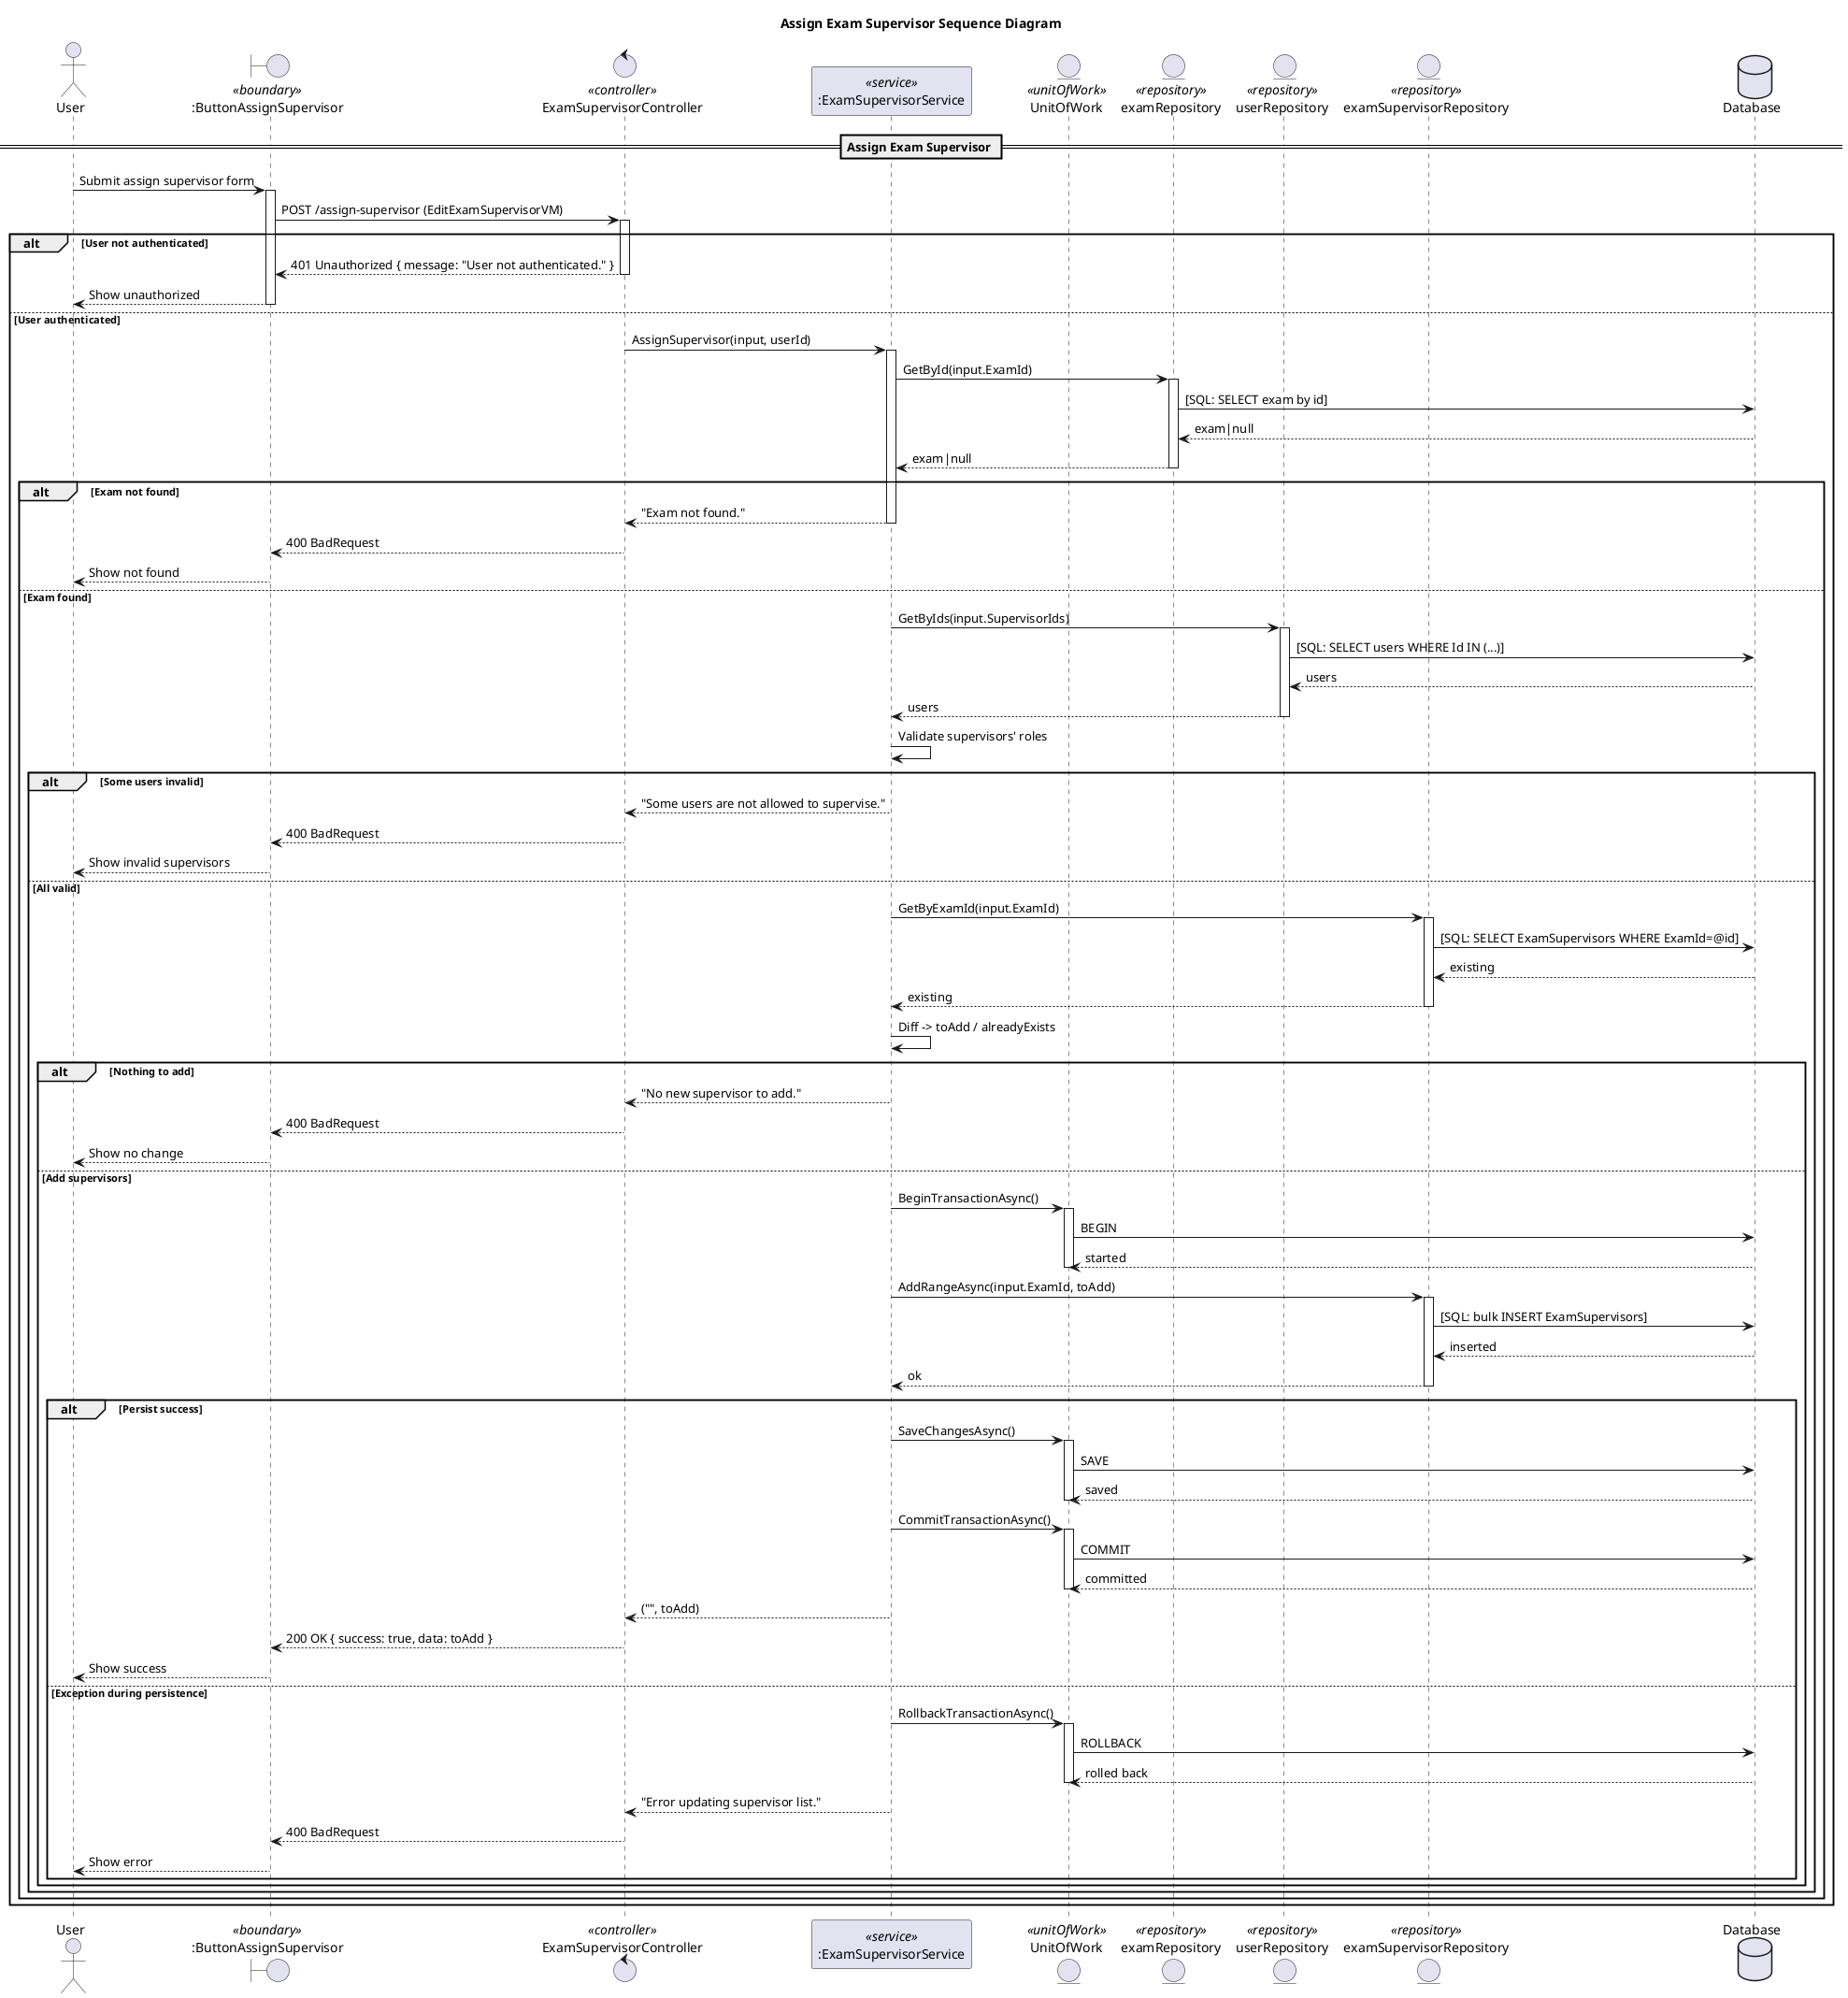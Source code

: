 @startuml
title Assign Exam Supervisor Sequence Diagram 

actor "User" as Client
boundary ":ButtonAssignSupervisor" as UI <<boundary>>
control "ExamSupervisorController" as Controller <<controller>>
participant ":ExamSupervisorService" as Service <<service>>
entity "UnitOfWork" as UoW <<unitOfWork>>

entity "examRepository" as ExamRepo <<repository>>
entity "userRepository" as UserRepo <<repository>>
entity "examSupervisorRepository" as EsRepo <<repository>>

database "Database" as DB

== Assign Exam Supervisor ==

Client -> UI: Submit assign supervisor form
activate UI
UI -> Controller: POST /assign-supervisor (EditExamSupervisorVM)
activate Controller

alt User not authenticated
  Controller --> UI: 401 Unauthorized { message: "User not authenticated." }
  deactivate Controller
  UI --> Client: Show unauthorized
  deactivate UI
else User authenticated
  Controller -> Service: AssignSupervisor(input, userId)
  activate Service

  '--- Validate exam exists ---
  Service -> ExamRepo: GetById(input.ExamId)
  activate ExamRepo
  ExamRepo -> DB: [SQL: SELECT exam by id]
  DB --> ExamRepo: exam|null
  ExamRepo --> Service: exam|null
  deactivate ExamRepo

  alt Exam not found
    Service --> Controller: "Exam not found."
    deactivate Service
    Controller --> UI: 400 BadRequest
    deactivate Controller
    UI --> Client: Show not found
    deactivate UI
  else Exam found
    '--- Resolve users & validate roles (must not be Student) ---
    Service -> UserRepo: GetByIds(input.SupervisorIds)
    activate UserRepo
    UserRepo -> DB: [SQL: SELECT users WHERE Id IN (...)]
    DB --> UserRepo: users
    UserRepo --> Service: users
    deactivate UserRepo

    Service -> Service: Validate supervisors' roles
    alt Some users invalid
      Service --> Controller: "Some users are not allowed to supervise."
      deactivate Service
      Controller --> UI: 400 BadRequest
      deactivate Controller
      UI --> Client: Show invalid supervisors
      deactivate UI
    else All valid
      '--- Load existing supervisors for exam ---
      Service -> EsRepo: GetByExamId(input.ExamId)
      activate EsRepo
      EsRepo -> DB: [SQL: SELECT ExamSupervisors WHERE ExamId=@id]
      DB --> EsRepo: existing
      EsRepo --> Service: existing
      deactivate EsRepo

      Service -> Service: Diff -> toAdd / alreadyExists

      alt Nothing to add
        Service --> Controller: "No new supervisor to add."
        deactivate Service
        Controller --> UI: 400 BadRequest
        deactivate Controller
        UI --> Client: Show no change
        deactivate UI
      else Add supervisors
        '--- Transaction ---
        Service -> UoW: BeginTransactionAsync()
        activate UoW
        UoW -> DB: BEGIN
        DB --> UoW: started
        deactivate UoW

        ' Insert new rows
        Service -> EsRepo: AddRangeAsync(input.ExamId, toAdd)
        activate EsRepo
        EsRepo -> DB: [SQL: bulk INSERT ExamSupervisors]
        DB --> EsRepo: inserted
        EsRepo --> Service: ok
        deactivate EsRepo

        ' Decide success vs exception
        alt Persist success
          Service -> UoW: SaveChangesAsync()
          activate UoW
          UoW -> DB: SAVE
          DB --> UoW: saved
          deactivate UoW

          Service -> UoW: CommitTransactionAsync()
          activate UoW
          UoW -> DB: COMMIT
          DB --> UoW: committed
          deactivate UoW

          Service --> Controller: ("", toAdd)
          deactivate Service
          Controller --> UI: 200 OK { success: true, data: toAdd }
          deactivate Controller
          UI --> Client: Show success
          deactivate UI
        else Exception during persistence
          Service -> UoW: RollbackTransactionAsync()
          activate UoW
          UoW -> DB: ROLLBACK
          DB --> UoW: rolled back
          deactivate UoW

          Service --> Controller: "Error updating supervisor list."
          deactivate Service
          Controller --> UI: 400 BadRequest
          deactivate Controller
          UI --> Client: Show error
          deactivate UI
        end alt
      end alt
    end alt
  end alt
end alt
@enduml
